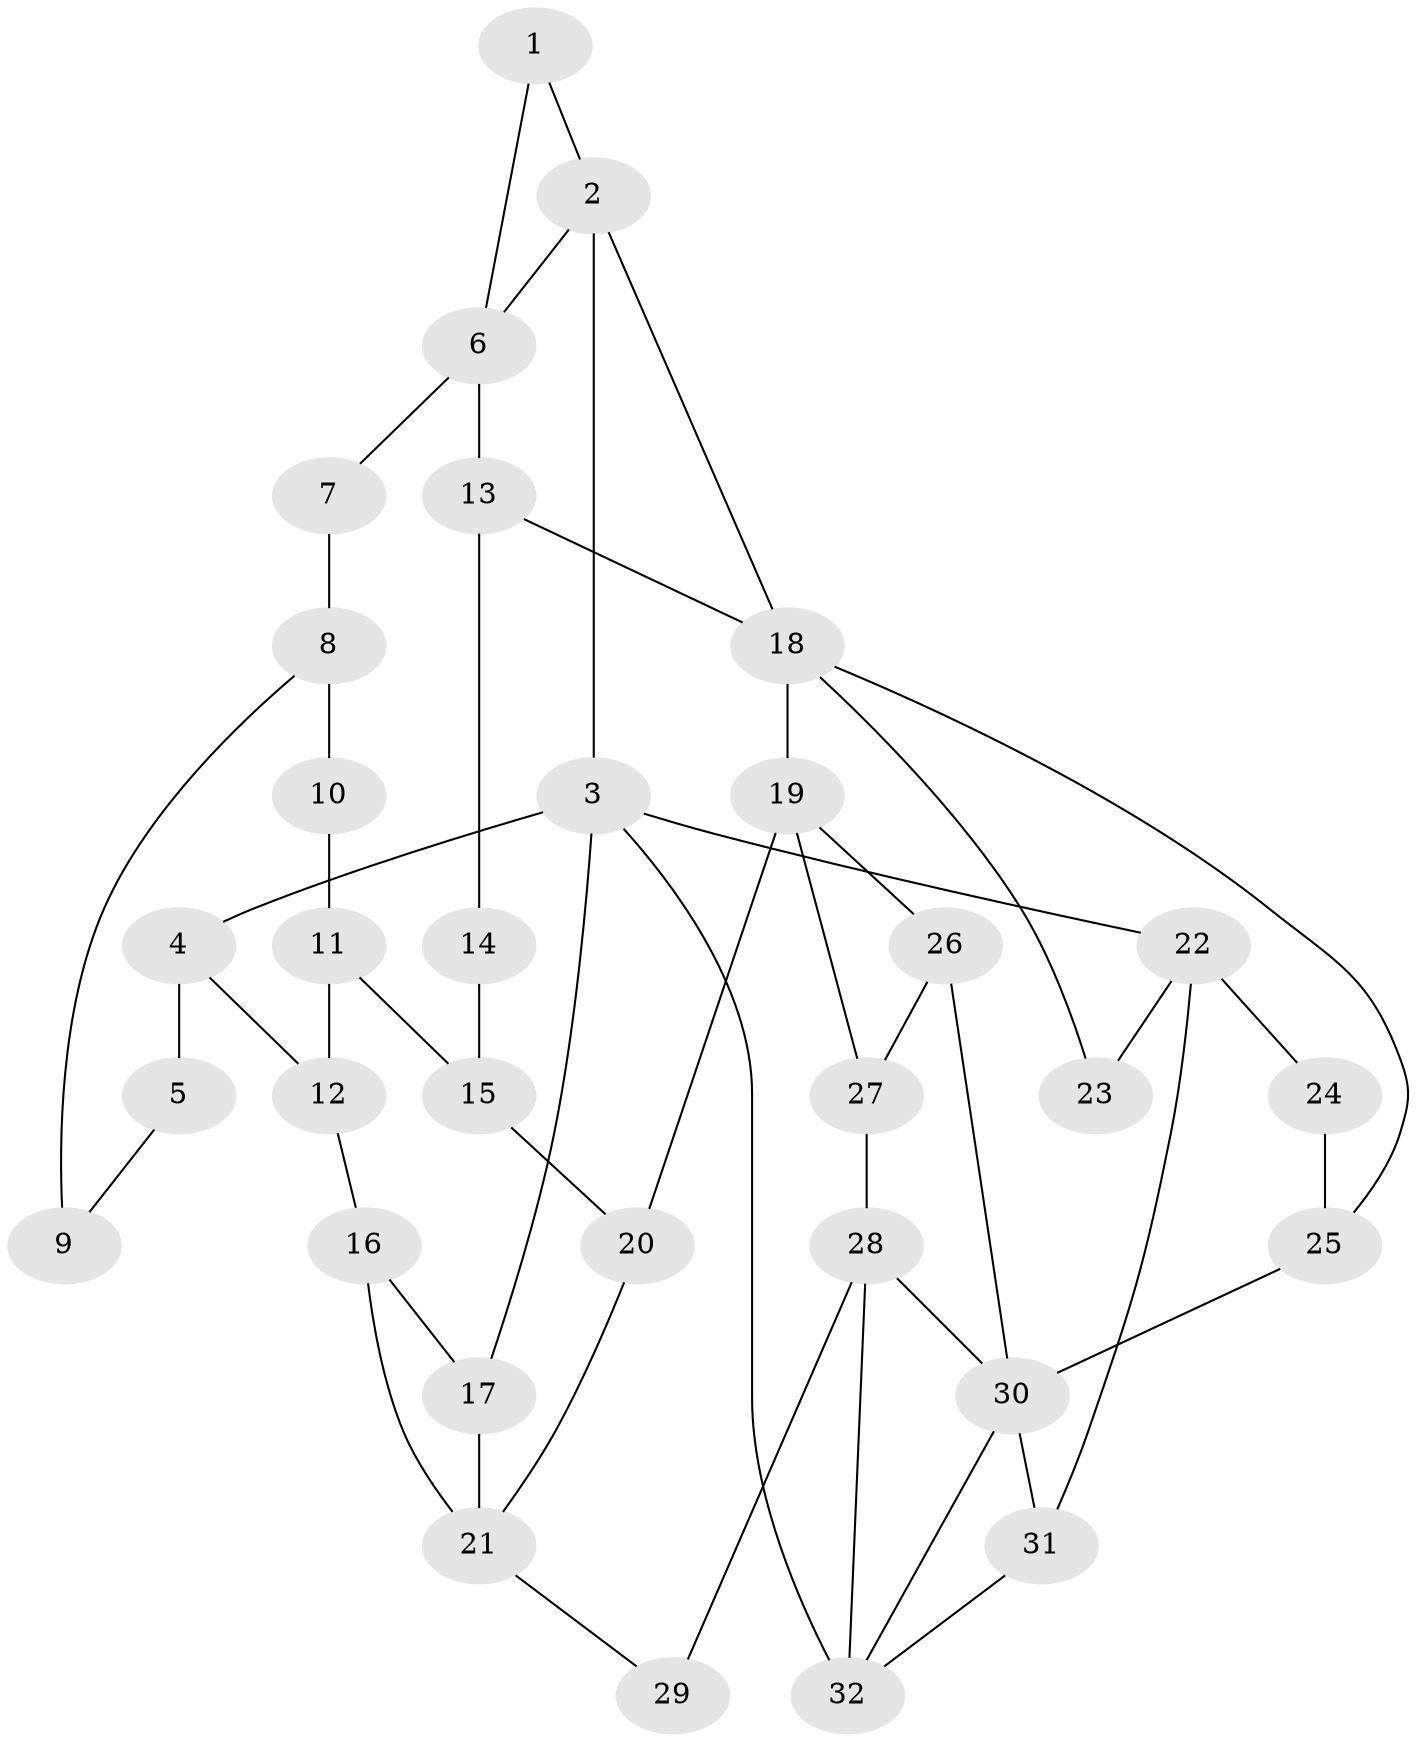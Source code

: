 // original degree distribution, {3: 0.02564102564102564, 5: 0.5897435897435898, 4: 0.20512820512820512, 6: 0.1794871794871795}
// Generated by graph-tools (version 1.1) at 2025/54/03/04/25 22:54:48]
// undirected, 32 vertices, 50 edges
graph export_dot {
  node [color=gray90,style=filled];
  1;
  2;
  3;
  4;
  5;
  6;
  7;
  8;
  9;
  10;
  11;
  12;
  13;
  14;
  15;
  16;
  17;
  18;
  19;
  20;
  21;
  22;
  23;
  24;
  25;
  26;
  27;
  28;
  29;
  30;
  31;
  32;
  1 -- 2 [weight=1.0];
  1 -- 6 [weight=1.0];
  2 -- 3 [weight=2.0];
  2 -- 6 [weight=1.0];
  2 -- 18 [weight=1.0];
  3 -- 4 [weight=1.0];
  3 -- 17 [weight=2.0];
  3 -- 22 [weight=1.0];
  3 -- 32 [weight=2.0];
  4 -- 5 [weight=1.0];
  4 -- 12 [weight=1.0];
  5 -- 9 [weight=1.0];
  6 -- 7 [weight=2.0];
  6 -- 13 [weight=2.0];
  7 -- 8 [weight=2.0];
  8 -- 9 [weight=2.0];
  8 -- 10 [weight=2.0];
  10 -- 11 [weight=1.0];
  11 -- 12 [weight=2.0];
  11 -- 15 [weight=2.0];
  12 -- 16 [weight=2.0];
  13 -- 14 [weight=1.0];
  13 -- 18 [weight=1.0];
  14 -- 15 [weight=2.0];
  15 -- 20 [weight=2.0];
  16 -- 17 [weight=2.0];
  16 -- 21 [weight=2.0];
  17 -- 21 [weight=1.0];
  18 -- 19 [weight=2.0];
  18 -- 23 [weight=1.0];
  18 -- 25 [weight=1.0];
  19 -- 20 [weight=2.0];
  19 -- 26 [weight=1.0];
  19 -- 27 [weight=1.0];
  20 -- 21 [weight=1.0];
  21 -- 29 [weight=1.0];
  22 -- 23 [weight=2.0];
  22 -- 24 [weight=2.0];
  22 -- 31 [weight=1.0];
  24 -- 25 [weight=1.0];
  25 -- 30 [weight=2.0];
  26 -- 27 [weight=1.0];
  26 -- 30 [weight=1.0];
  27 -- 28 [weight=2.0];
  28 -- 29 [weight=2.0];
  28 -- 30 [weight=1.0];
  28 -- 32 [weight=1.0];
  30 -- 31 [weight=1.0];
  30 -- 32 [weight=1.0];
  31 -- 32 [weight=1.0];
}
